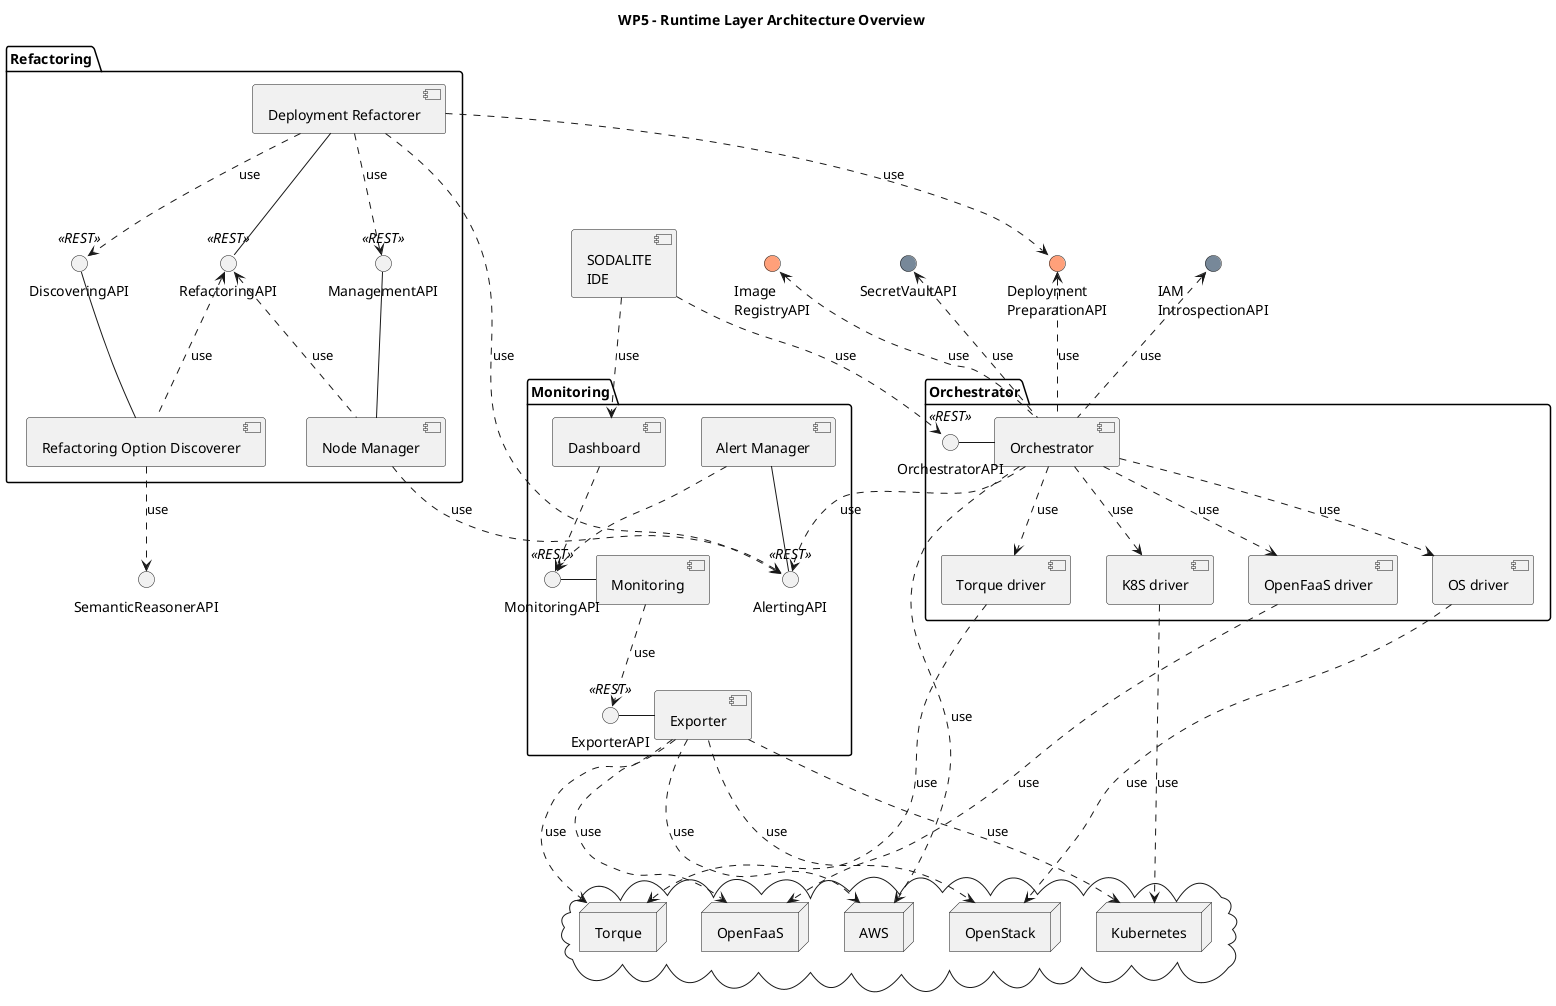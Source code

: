 @startuml

title WP5 - Runtime Layer Architecture Overview

interface "SemanticReasonerAPI" as sem

package "Orchestrator" as orch {
    component [Orchestrator] as orch_impl
    interface "OrchestratorAPI" <<REST>> as orch_if
    component [OS driver] as os_driver
    component [K8S driver] as k8s_driver
    component [Torque driver] as torque_driver
    component [OpenFaaS driver] as faas_driver
    orch_impl - orch_if
}

package "Monitoring" as mon {
    [Monitoring] as mon_impl
    () "MonitoringAPI" <<REST>> as mon_if
    [Dashboard] as dash
    [Exporter] as exp
    () "ExporterAPI" <<REST>> as exp_if
    [Alert Manager] as alert_mngr
    () "AlertingAPI" <<REST>> as alert_if
    mon_impl -l- mon_if
    exp -l- exp_if
    alert_mngr -d- alert_if
}

package "Refactoring" as refactor {
    interface "RefactoringAPI" <<REST>> as ref_if
    interface "DiscoveringAPI" <<REST>> as dis_if
    interface "ManagementAPI" <<REST>> as mng_if
    component [Deployment Refactorer] as ref_depl
    component [Refactoring Option Discoverer] as ref_opt
    component [Node Manager] as ref_node
    dis_if -d- ref_opt
    mng_if -d- ref_node
}

cloud {
    node OpenStack
    node Kubernetes as K8S
    node Torque
    node OpenFaaS
    node AWS
}

'WP4 APIs
interface "Deployment\nPreparationAPI" as depl_prep #LightSalmon
interface "Image\nRegistryAPI" as image_reg #LightSalmon

'Security APIs
interface "IAM\nIntrospectionAPI" as IAMApi #LightSlateGrey
interface "SecretVaultAPI" as VaultAPI #LightSlateGrey


[SODALITE\nIDE] as ide

'Monitoring
mon_impl ..> exp_if : use
dash ..> mon_if
alert_mngr ..> mon_if


'Refactoring
ref_if -u- ref_depl
ref_if <.. ref_opt : use
ref_if <.. ref_node : use

ref_opt ..> sem : use

ref_depl ..> mng_if : use
ref_depl ..> dis_if : use
ref_depl ..> depl_prep : use

ref_node ..> alert_if : use
ref_depl ..> alert_if : use
orch_impl ..> alert_if : use

torque_driver ..> Torque : use

orch_impl ..> os_driver : use
orch_impl ..> k8s_driver : use
orch_impl ..> torque_driver : use
orch_impl ..> AWS : use
orch_impl ..> faas_driver : use

orch_impl .u.> depl_prep: use
orch_impl .u.> image_reg: use
orch_impl .u.> IAMApi: use
orch_impl .u.> VaultAPI: use

os_driver ..> OpenStack : use
k8s_driver ..> K8S : use
faas_driver ..> OpenFaaS : use

exp ...> OpenStack : use
exp ...> K8S : use
exp ...> Torque : use
exp ...> OpenFaaS : use
exp ...> AWS : use

ide ..> orch_if : use
ide ..> dash : use
@enduml
